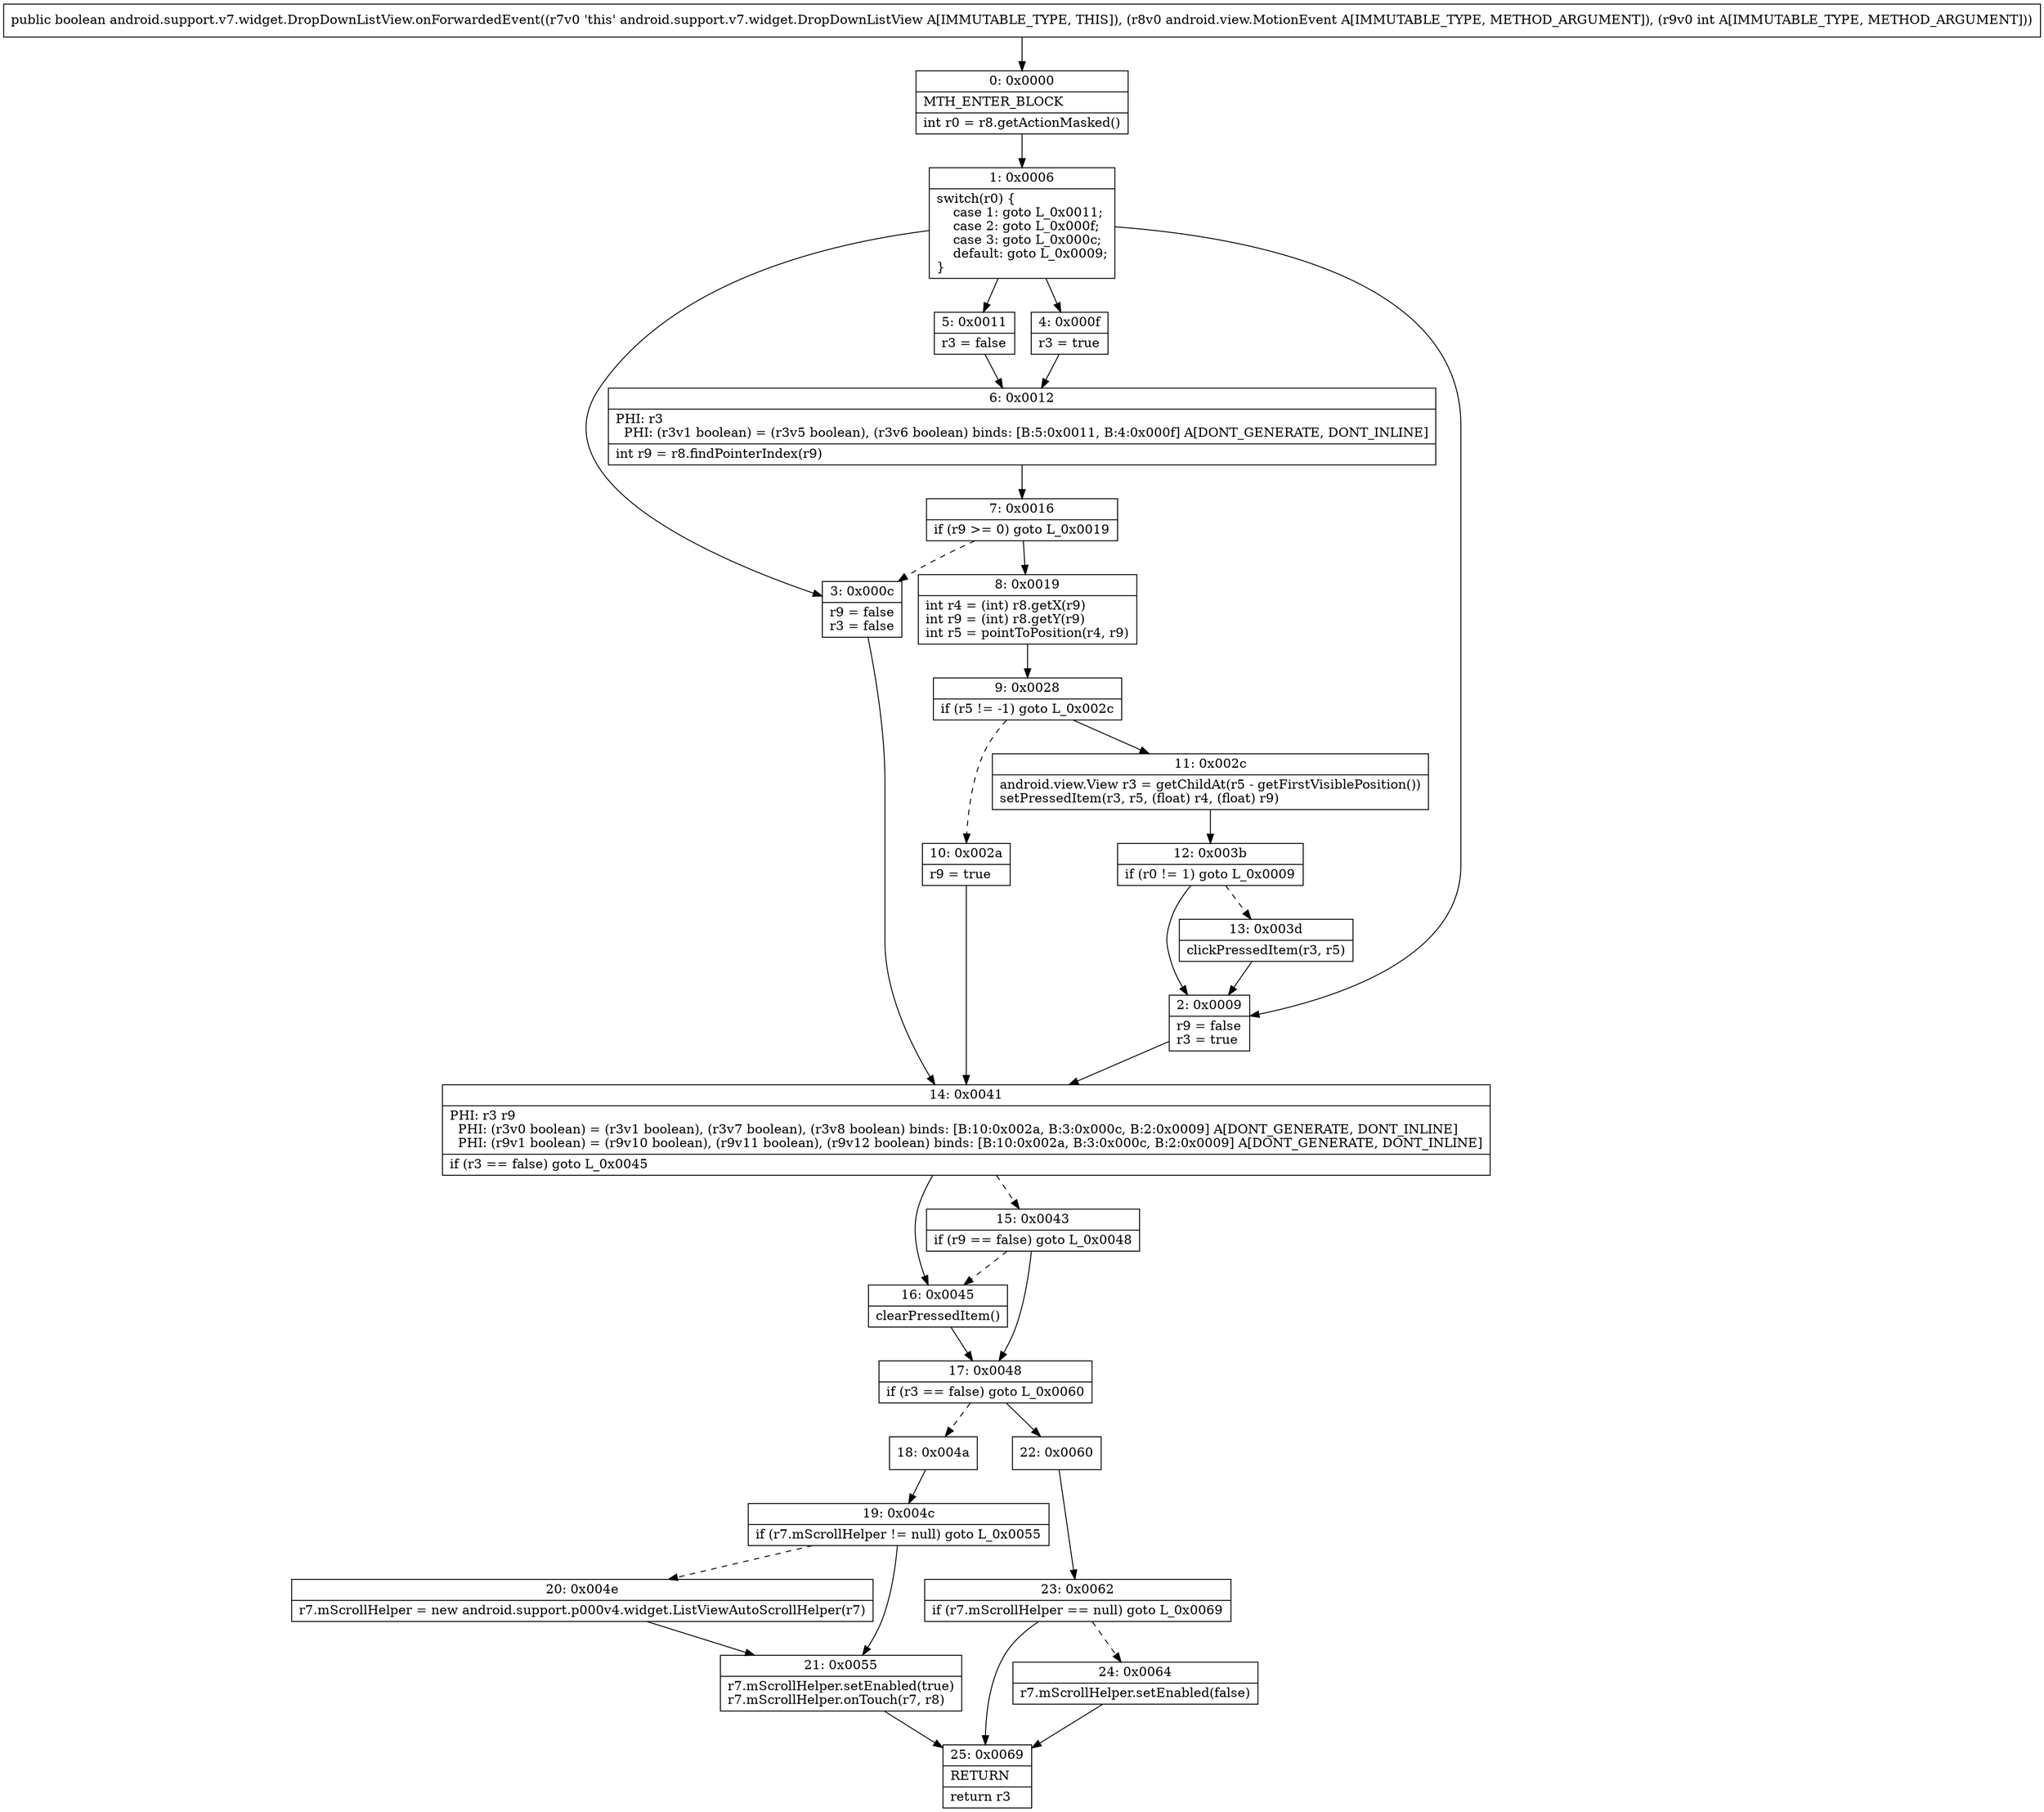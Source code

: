 digraph "CFG forandroid.support.v7.widget.DropDownListView.onForwardedEvent(Landroid\/view\/MotionEvent;I)Z" {
Node_0 [shape=record,label="{0\:\ 0x0000|MTH_ENTER_BLOCK\l|int r0 = r8.getActionMasked()\l}"];
Node_1 [shape=record,label="{1\:\ 0x0006|switch(r0) \{\l    case 1: goto L_0x0011;\l    case 2: goto L_0x000f;\l    case 3: goto L_0x000c;\l    default: goto L_0x0009;\l\}\l}"];
Node_2 [shape=record,label="{2\:\ 0x0009|r9 = false\lr3 = true\l}"];
Node_3 [shape=record,label="{3\:\ 0x000c|r9 = false\lr3 = false\l}"];
Node_4 [shape=record,label="{4\:\ 0x000f|r3 = true\l}"];
Node_5 [shape=record,label="{5\:\ 0x0011|r3 = false\l}"];
Node_6 [shape=record,label="{6\:\ 0x0012|PHI: r3 \l  PHI: (r3v1 boolean) = (r3v5 boolean), (r3v6 boolean) binds: [B:5:0x0011, B:4:0x000f] A[DONT_GENERATE, DONT_INLINE]\l|int r9 = r8.findPointerIndex(r9)\l}"];
Node_7 [shape=record,label="{7\:\ 0x0016|if (r9 \>= 0) goto L_0x0019\l}"];
Node_8 [shape=record,label="{8\:\ 0x0019|int r4 = (int) r8.getX(r9)\lint r9 = (int) r8.getY(r9)\lint r5 = pointToPosition(r4, r9)\l}"];
Node_9 [shape=record,label="{9\:\ 0x0028|if (r5 != \-1) goto L_0x002c\l}"];
Node_10 [shape=record,label="{10\:\ 0x002a|r9 = true\l}"];
Node_11 [shape=record,label="{11\:\ 0x002c|android.view.View r3 = getChildAt(r5 \- getFirstVisiblePosition())\lsetPressedItem(r3, r5, (float) r4, (float) r9)\l}"];
Node_12 [shape=record,label="{12\:\ 0x003b|if (r0 != 1) goto L_0x0009\l}"];
Node_13 [shape=record,label="{13\:\ 0x003d|clickPressedItem(r3, r5)\l}"];
Node_14 [shape=record,label="{14\:\ 0x0041|PHI: r3 r9 \l  PHI: (r3v0 boolean) = (r3v1 boolean), (r3v7 boolean), (r3v8 boolean) binds: [B:10:0x002a, B:3:0x000c, B:2:0x0009] A[DONT_GENERATE, DONT_INLINE]\l  PHI: (r9v1 boolean) = (r9v10 boolean), (r9v11 boolean), (r9v12 boolean) binds: [B:10:0x002a, B:3:0x000c, B:2:0x0009] A[DONT_GENERATE, DONT_INLINE]\l|if (r3 == false) goto L_0x0045\l}"];
Node_15 [shape=record,label="{15\:\ 0x0043|if (r9 == false) goto L_0x0048\l}"];
Node_16 [shape=record,label="{16\:\ 0x0045|clearPressedItem()\l}"];
Node_17 [shape=record,label="{17\:\ 0x0048|if (r3 == false) goto L_0x0060\l}"];
Node_18 [shape=record,label="{18\:\ 0x004a}"];
Node_19 [shape=record,label="{19\:\ 0x004c|if (r7.mScrollHelper != null) goto L_0x0055\l}"];
Node_20 [shape=record,label="{20\:\ 0x004e|r7.mScrollHelper = new android.support.p000v4.widget.ListViewAutoScrollHelper(r7)\l}"];
Node_21 [shape=record,label="{21\:\ 0x0055|r7.mScrollHelper.setEnabled(true)\lr7.mScrollHelper.onTouch(r7, r8)\l}"];
Node_22 [shape=record,label="{22\:\ 0x0060}"];
Node_23 [shape=record,label="{23\:\ 0x0062|if (r7.mScrollHelper == null) goto L_0x0069\l}"];
Node_24 [shape=record,label="{24\:\ 0x0064|r7.mScrollHelper.setEnabled(false)\l}"];
Node_25 [shape=record,label="{25\:\ 0x0069|RETURN\l|return r3\l}"];
MethodNode[shape=record,label="{public boolean android.support.v7.widget.DropDownListView.onForwardedEvent((r7v0 'this' android.support.v7.widget.DropDownListView A[IMMUTABLE_TYPE, THIS]), (r8v0 android.view.MotionEvent A[IMMUTABLE_TYPE, METHOD_ARGUMENT]), (r9v0 int A[IMMUTABLE_TYPE, METHOD_ARGUMENT])) }"];
MethodNode -> Node_0;
Node_0 -> Node_1;
Node_1 -> Node_2;
Node_1 -> Node_3;
Node_1 -> Node_4;
Node_1 -> Node_5;
Node_2 -> Node_14;
Node_3 -> Node_14;
Node_4 -> Node_6;
Node_5 -> Node_6;
Node_6 -> Node_7;
Node_7 -> Node_8;
Node_7 -> Node_3[style=dashed];
Node_8 -> Node_9;
Node_9 -> Node_10[style=dashed];
Node_9 -> Node_11;
Node_10 -> Node_14;
Node_11 -> Node_12;
Node_12 -> Node_2;
Node_12 -> Node_13[style=dashed];
Node_13 -> Node_2;
Node_14 -> Node_15[style=dashed];
Node_14 -> Node_16;
Node_15 -> Node_16[style=dashed];
Node_15 -> Node_17;
Node_16 -> Node_17;
Node_17 -> Node_18[style=dashed];
Node_17 -> Node_22;
Node_18 -> Node_19;
Node_19 -> Node_20[style=dashed];
Node_19 -> Node_21;
Node_20 -> Node_21;
Node_21 -> Node_25;
Node_22 -> Node_23;
Node_23 -> Node_24[style=dashed];
Node_23 -> Node_25;
Node_24 -> Node_25;
}

